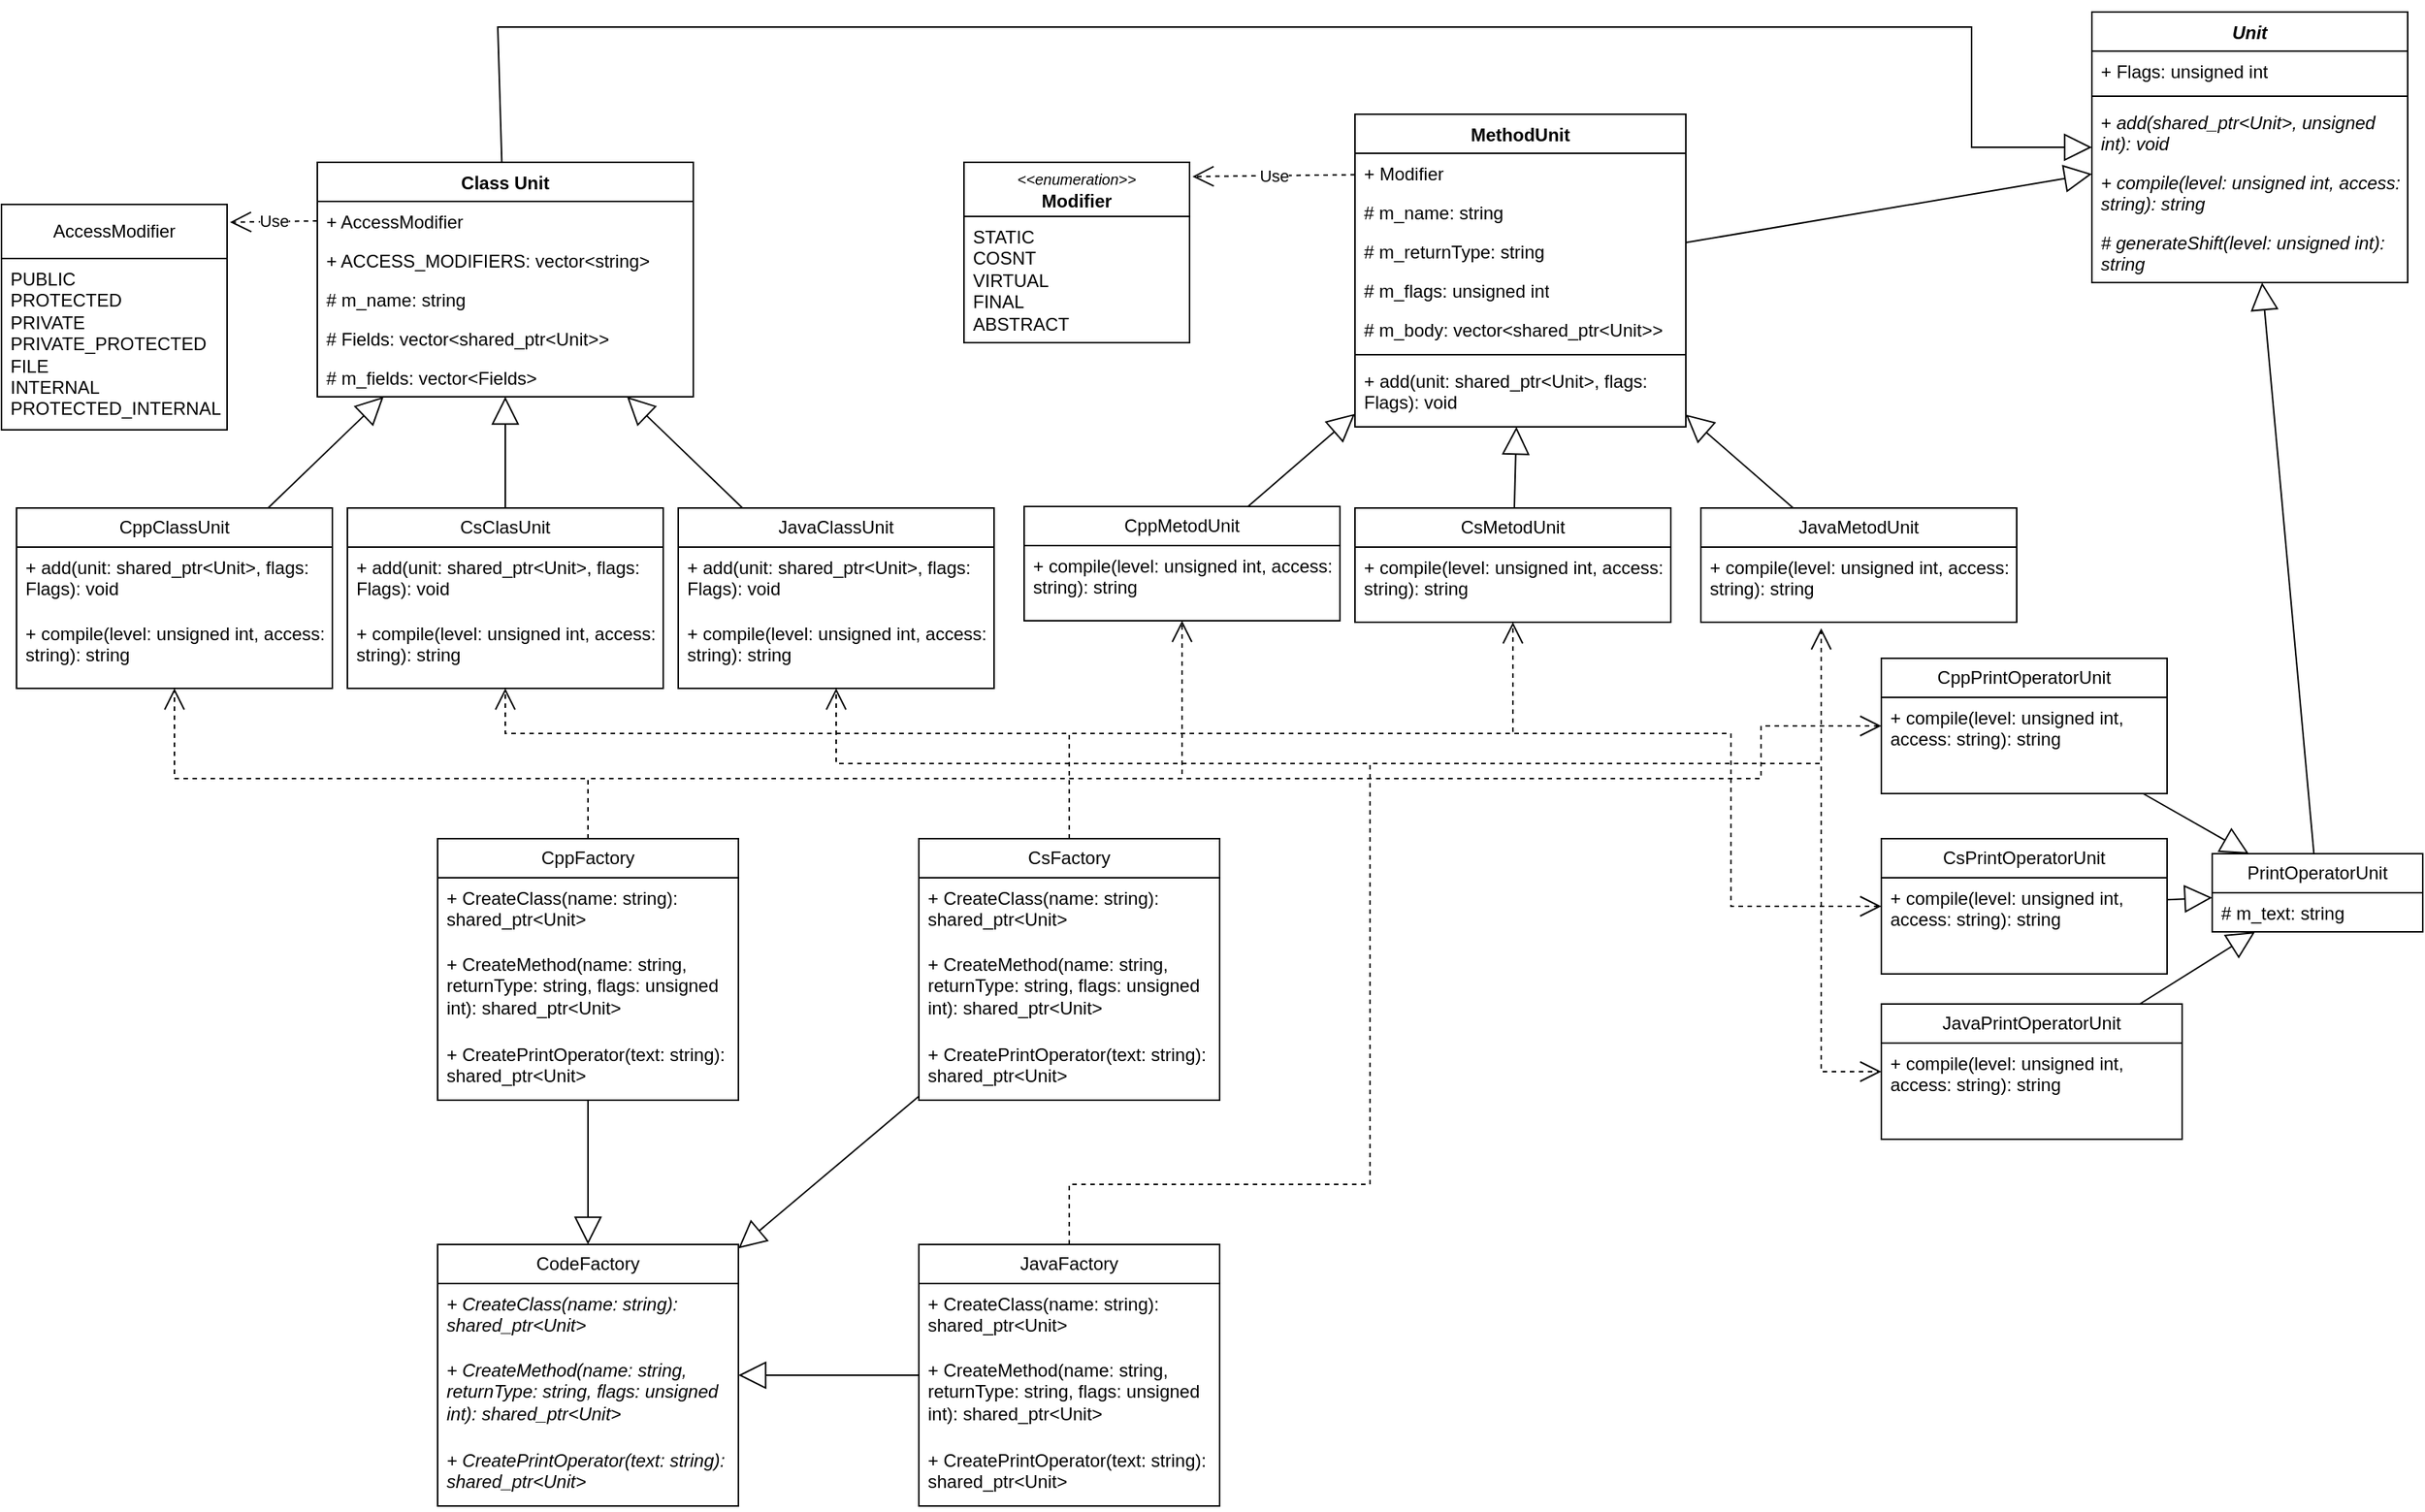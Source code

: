 <mxfile version="24.6.2" type="device">
  <diagram id="C5RBs43oDa-KdzZeNtuy" name="Page-1">
    <mxGraphModel dx="1313" dy="689" grid="1" gridSize="10" guides="1" tooltips="1" connect="1" arrows="1" fold="1" page="1" pageScale="1" pageWidth="3300" pageHeight="2339" math="0" shadow="0">
      <root>
        <mxCell id="WIyWlLk6GJQsqaUBKTNV-0" />
        <mxCell id="WIyWlLk6GJQsqaUBKTNV-1" parent="WIyWlLk6GJQsqaUBKTNV-0" />
        <mxCell id="lOwTtvnKk4PYjDAWeUM3-1" value="&lt;i&gt;Unit&lt;/i&gt;" style="swimlane;fontStyle=1;align=center;verticalAlign=top;childLayout=stackLayout;horizontal=1;startSize=26;horizontalStack=0;resizeParent=1;resizeParentMax=0;resizeLast=0;collapsible=1;marginBottom=0;whiteSpace=wrap;html=1;" parent="WIyWlLk6GJQsqaUBKTNV-1" vertex="1">
          <mxGeometry x="1460" y="450" width="210" height="180" as="geometry" />
        </mxCell>
        <mxCell id="lOwTtvnKk4PYjDAWeUM3-2" value="+ Flags: unsigned int&lt;div&gt;&lt;br&gt;&lt;/div&gt;" style="text;strokeColor=none;fillColor=none;align=left;verticalAlign=top;spacingLeft=4;spacingRight=4;overflow=hidden;rotatable=0;points=[[0,0.5],[1,0.5]];portConstraint=eastwest;whiteSpace=wrap;html=1;" parent="lOwTtvnKk4PYjDAWeUM3-1" vertex="1">
          <mxGeometry y="26" width="210" height="26" as="geometry" />
        </mxCell>
        <mxCell id="lOwTtvnKk4PYjDAWeUM3-3" value="" style="line;strokeWidth=1;fillColor=none;align=left;verticalAlign=middle;spacingTop=-1;spacingLeft=3;spacingRight=3;rotatable=0;labelPosition=right;points=[];portConstraint=eastwest;strokeColor=inherit;" parent="lOwTtvnKk4PYjDAWeUM3-1" vertex="1">
          <mxGeometry y="52" width="210" height="8" as="geometry" />
        </mxCell>
        <mxCell id="lOwTtvnKk4PYjDAWeUM3-4" value="+ &lt;i&gt;add(shared_ptr&amp;lt;Unit&amp;gt;, unsigned int): void&lt;/i&gt;" style="text;strokeColor=none;fillColor=none;align=left;verticalAlign=top;spacingLeft=4;spacingRight=4;overflow=hidden;rotatable=0;points=[[0,0.5],[1,0.5]];portConstraint=eastwest;whiteSpace=wrap;html=1;" parent="lOwTtvnKk4PYjDAWeUM3-1" vertex="1">
          <mxGeometry y="60" width="210" height="40" as="geometry" />
        </mxCell>
        <mxCell id="lOwTtvnKk4PYjDAWeUM3-5" value="&lt;i&gt;+ compile(level: unsigned int, access: string): string&lt;/i&gt;" style="text;strokeColor=none;fillColor=none;align=left;verticalAlign=top;spacingLeft=4;spacingRight=4;overflow=hidden;rotatable=0;points=[[0,0.5],[1,0.5]];portConstraint=eastwest;whiteSpace=wrap;html=1;" parent="lOwTtvnKk4PYjDAWeUM3-1" vertex="1">
          <mxGeometry y="100" width="210" height="40" as="geometry" />
        </mxCell>
        <mxCell id="lOwTtvnKk4PYjDAWeUM3-6" value="&lt;i&gt;# generateShift(level: unsigned int): string&lt;/i&gt;" style="text;strokeColor=none;fillColor=none;align=left;verticalAlign=top;spacingLeft=4;spacingRight=4;overflow=hidden;rotatable=0;points=[[0,0.5],[1,0.5]];portConstraint=eastwest;whiteSpace=wrap;html=1;" parent="lOwTtvnKk4PYjDAWeUM3-1" vertex="1">
          <mxGeometry y="140" width="210" height="40" as="geometry" />
        </mxCell>
        <mxCell id="lOwTtvnKk4PYjDAWeUM3-7" value="Class Unit" style="swimlane;fontStyle=1;align=center;verticalAlign=top;childLayout=stackLayout;horizontal=1;startSize=26;horizontalStack=0;resizeParent=1;resizeParentMax=0;resizeLast=0;collapsible=1;marginBottom=0;whiteSpace=wrap;html=1;fillColor=default;" parent="WIyWlLk6GJQsqaUBKTNV-1" vertex="1">
          <mxGeometry x="280" y="550" width="250" height="156" as="geometry" />
        </mxCell>
        <mxCell id="lOwTtvnKk4PYjDAWeUM3-8" value="+ AccessModifier" style="text;strokeColor=none;fillColor=none;align=left;verticalAlign=top;spacingLeft=4;spacingRight=4;overflow=hidden;rotatable=0;points=[[0,0.5],[1,0.5]];portConstraint=eastwest;whiteSpace=wrap;html=1;" parent="lOwTtvnKk4PYjDAWeUM3-7" vertex="1">
          <mxGeometry y="26" width="250" height="26" as="geometry" />
        </mxCell>
        <mxCell id="lOwTtvnKk4PYjDAWeUM3-22" value="+ ACCESS_MODIFIERS: vector&amp;lt;string&amp;gt;" style="text;strokeColor=none;fillColor=none;align=left;verticalAlign=top;spacingLeft=4;spacingRight=4;overflow=hidden;rotatable=0;points=[[0,0.5],[1,0.5]];portConstraint=eastwest;whiteSpace=wrap;html=1;" parent="lOwTtvnKk4PYjDAWeUM3-7" vertex="1">
          <mxGeometry y="52" width="250" height="26" as="geometry" />
        </mxCell>
        <mxCell id="lOwTtvnKk4PYjDAWeUM3-23" value="# m_name: string" style="text;strokeColor=none;fillColor=none;align=left;verticalAlign=top;spacingLeft=4;spacingRight=4;overflow=hidden;rotatable=0;points=[[0,0.5],[1,0.5]];portConstraint=eastwest;whiteSpace=wrap;html=1;" parent="lOwTtvnKk4PYjDAWeUM3-7" vertex="1">
          <mxGeometry y="78" width="250" height="26" as="geometry" />
        </mxCell>
        <mxCell id="lOwTtvnKk4PYjDAWeUM3-25" value="# Fields: vector&amp;lt;shared_ptr&amp;lt;Unit&amp;gt;&amp;gt;" style="text;strokeColor=none;fillColor=none;align=left;verticalAlign=top;spacingLeft=4;spacingRight=4;overflow=hidden;rotatable=0;points=[[0,0.5],[1,0.5]];portConstraint=eastwest;whiteSpace=wrap;html=1;" parent="lOwTtvnKk4PYjDAWeUM3-7" vertex="1">
          <mxGeometry y="104" width="250" height="26" as="geometry" />
        </mxCell>
        <mxCell id="lOwTtvnKk4PYjDAWeUM3-24" value="# m_fields: vector&amp;lt;Fields&amp;gt;&lt;span style=&quot;font-family: monospace; font-size: 0px; text-wrap: nowrap;&quot;&gt;%3CmxGraphModel%3E%3Croot%3E%3CmxCell%20id%3D%220%22%2F%3E%3CmxCell%20id%3D%221%22%20parent%3D%220%22%2F%3E%3CmxCell%20id%3D%222%22%20value%3D%22%2B%20ACCESS_MODIFIERS%3A%20vector%26amp%3Blt%3Bstring%26amp%3Bgt%3B%22%20style%3D%22text%3BstrokeColor%3Dnone%3BfillColor%3Dnone%3Balign%3Dleft%3BverticalAlign%3Dtop%3BspacingLeft%3D4%3BspacingRight%3D4%3Boverflow%3Dhidden%3Brotatable%3D0%3Bpoints%3D%5B%5B0%2C0.5%5D%2C%5B1%2C0.5%5D%5D%3BportConstraint%3Deastwest%3BwhiteSpace%3Dwrap%3Bhtml%3D1%3B%22%20vertex%3D%221%22%20parent%3D%221%22%3E%3CmxGeometry%20x%3D%22300%22%20y%3D%22472%22%20width%3D%22250%22%20height%3D%2226%22%20as%3D%22geometry%22%2F%3E%3C%2FmxCell%3E%3C%2Froot%3E%3C%2FmxGraphModel%3E&lt;/span&gt;" style="text;strokeColor=none;fillColor=none;align=left;verticalAlign=top;spacingLeft=4;spacingRight=4;overflow=hidden;rotatable=0;points=[[0,0.5],[1,0.5]];portConstraint=eastwest;whiteSpace=wrap;html=1;" parent="lOwTtvnKk4PYjDAWeUM3-7" vertex="1">
          <mxGeometry y="130" width="250" height="26" as="geometry" />
        </mxCell>
        <mxCell id="lOwTtvnKk4PYjDAWeUM3-11" value="AccessModifier" style="swimlane;fontStyle=0;childLayout=stackLayout;horizontal=1;startSize=36;fillColor=none;horizontalStack=0;resizeParent=1;resizeParentMax=0;resizeLast=0;collapsible=1;marginBottom=0;whiteSpace=wrap;html=1;strokeColor=default;" parent="WIyWlLk6GJQsqaUBKTNV-1" vertex="1">
          <mxGeometry x="70" y="578" width="150" height="150" as="geometry" />
        </mxCell>
        <mxCell id="lOwTtvnKk4PYjDAWeUM3-12" value="&lt;div&gt;PUBLIC&lt;/div&gt;&lt;div&gt;&lt;span style=&quot;background-color: initial;&quot;&gt;PROTECTED&lt;/span&gt;&lt;/div&gt;&lt;div&gt;&lt;span style=&quot;background-color: initial;&quot;&gt;PRIVATE&lt;/span&gt;&lt;/div&gt;&lt;div&gt;PRIVATE_PROTECTED&lt;/div&gt;&lt;div&gt;FILE&lt;/div&gt;&lt;div&gt;INTERNAL&lt;/div&gt;&lt;div&gt;PROTECTED_INTERNAL&lt;/div&gt;" style="text;strokeColor=none;fillColor=none;align=left;verticalAlign=top;spacingLeft=4;spacingRight=4;overflow=hidden;rotatable=0;points=[[0,0.5],[1,0.5]];portConstraint=eastwest;whiteSpace=wrap;html=1;" parent="lOwTtvnKk4PYjDAWeUM3-11" vertex="1">
          <mxGeometry y="36" width="150" height="114" as="geometry" />
        </mxCell>
        <mxCell id="lOwTtvnKk4PYjDAWeUM3-21" value="Use" style="endArrow=open;endSize=12;dashed=1;html=1;rounded=0;exitX=0;exitY=0.5;exitDx=0;exitDy=0;entryX=1.013;entryY=0.079;entryDx=0;entryDy=0;entryPerimeter=0;" parent="WIyWlLk6GJQsqaUBKTNV-1" source="lOwTtvnKk4PYjDAWeUM3-8" target="lOwTtvnKk4PYjDAWeUM3-11" edge="1">
          <mxGeometry width="160" relative="1" as="geometry">
            <mxPoint x="190" y="380" as="sourcePoint" />
            <mxPoint x="350" y="380" as="targetPoint" />
          </mxGeometry>
        </mxCell>
        <mxCell id="lOwTtvnKk4PYjDAWeUM3-26" value="CppClassUnit" style="swimlane;fontStyle=0;childLayout=stackLayout;horizontal=1;startSize=26;fillColor=none;horizontalStack=0;resizeParent=1;resizeParentMax=0;resizeLast=0;collapsible=1;marginBottom=0;whiteSpace=wrap;html=1;" parent="WIyWlLk6GJQsqaUBKTNV-1" vertex="1">
          <mxGeometry x="80" y="780" width="210" height="120" as="geometry" />
        </mxCell>
        <mxCell id="lOwTtvnKk4PYjDAWeUM3-27" value="+ add(unit: shared_ptr&amp;lt;Unit&amp;gt;, flags: Flags): void" style="text;strokeColor=none;fillColor=none;align=left;verticalAlign=top;spacingLeft=4;spacingRight=4;overflow=hidden;rotatable=0;points=[[0,0.5],[1,0.5]];portConstraint=eastwest;whiteSpace=wrap;html=1;" parent="lOwTtvnKk4PYjDAWeUM3-26" vertex="1">
          <mxGeometry y="26" width="210" height="44" as="geometry" />
        </mxCell>
        <mxCell id="lOwTtvnKk4PYjDAWeUM3-28" value="+ compile(level: unsigned int, access: string): string" style="text;strokeColor=none;fillColor=none;align=left;verticalAlign=top;spacingLeft=4;spacingRight=4;overflow=hidden;rotatable=0;points=[[0,0.5],[1,0.5]];portConstraint=eastwest;whiteSpace=wrap;html=1;" parent="lOwTtvnKk4PYjDAWeUM3-26" vertex="1">
          <mxGeometry y="70" width="210" height="50" as="geometry" />
        </mxCell>
        <mxCell id="lOwTtvnKk4PYjDAWeUM3-30" value="CsClasUnit" style="swimlane;fontStyle=0;childLayout=stackLayout;horizontal=1;startSize=26;fillColor=none;horizontalStack=0;resizeParent=1;resizeParentMax=0;resizeLast=0;collapsible=1;marginBottom=0;whiteSpace=wrap;html=1;" parent="WIyWlLk6GJQsqaUBKTNV-1" vertex="1">
          <mxGeometry x="300" y="780" width="210" height="120" as="geometry" />
        </mxCell>
        <mxCell id="lOwTtvnKk4PYjDAWeUM3-31" value="+ add(unit: shared_ptr&amp;lt;Unit&amp;gt;, flags: Flags): void" style="text;strokeColor=none;fillColor=none;align=left;verticalAlign=top;spacingLeft=4;spacingRight=4;overflow=hidden;rotatable=0;points=[[0,0.5],[1,0.5]];portConstraint=eastwest;whiteSpace=wrap;html=1;" parent="lOwTtvnKk4PYjDAWeUM3-30" vertex="1">
          <mxGeometry y="26" width="210" height="44" as="geometry" />
        </mxCell>
        <mxCell id="lOwTtvnKk4PYjDAWeUM3-32" value="+ compile(level: unsigned int, access: string): string" style="text;strokeColor=none;fillColor=none;align=left;verticalAlign=top;spacingLeft=4;spacingRight=4;overflow=hidden;rotatable=0;points=[[0,0.5],[1,0.5]];portConstraint=eastwest;whiteSpace=wrap;html=1;" parent="lOwTtvnKk4PYjDAWeUM3-30" vertex="1">
          <mxGeometry y="70" width="210" height="50" as="geometry" />
        </mxCell>
        <mxCell id="lOwTtvnKk4PYjDAWeUM3-33" value="JavaClassUnit" style="swimlane;fontStyle=0;childLayout=stackLayout;horizontal=1;startSize=26;fillColor=none;horizontalStack=0;resizeParent=1;resizeParentMax=0;resizeLast=0;collapsible=1;marginBottom=0;whiteSpace=wrap;html=1;" parent="WIyWlLk6GJQsqaUBKTNV-1" vertex="1">
          <mxGeometry x="520" y="780" width="210" height="120" as="geometry" />
        </mxCell>
        <mxCell id="lOwTtvnKk4PYjDAWeUM3-34" value="+ add(unit: shared_ptr&amp;lt;Unit&amp;gt;, flags: Flags): void" style="text;strokeColor=none;fillColor=none;align=left;verticalAlign=top;spacingLeft=4;spacingRight=4;overflow=hidden;rotatable=0;points=[[0,0.5],[1,0.5]];portConstraint=eastwest;whiteSpace=wrap;html=1;" parent="lOwTtvnKk4PYjDAWeUM3-33" vertex="1">
          <mxGeometry y="26" width="210" height="44" as="geometry" />
        </mxCell>
        <mxCell id="lOwTtvnKk4PYjDAWeUM3-35" value="+ compile(level: unsigned int, access: string): string" style="text;strokeColor=none;fillColor=none;align=left;verticalAlign=top;spacingLeft=4;spacingRight=4;overflow=hidden;rotatable=0;points=[[0,0.5],[1,0.5]];portConstraint=eastwest;whiteSpace=wrap;html=1;" parent="lOwTtvnKk4PYjDAWeUM3-33" vertex="1">
          <mxGeometry y="70" width="210" height="50" as="geometry" />
        </mxCell>
        <mxCell id="lOwTtvnKk4PYjDAWeUM3-37" value="MethodUnit" style="swimlane;fontStyle=1;align=center;verticalAlign=top;childLayout=stackLayout;horizontal=1;startSize=26;horizontalStack=0;resizeParent=1;resizeParentMax=0;resizeLast=0;collapsible=1;marginBottom=0;whiteSpace=wrap;html=1;" parent="WIyWlLk6GJQsqaUBKTNV-1" vertex="1">
          <mxGeometry x="970" y="518" width="220" height="208" as="geometry" />
        </mxCell>
        <mxCell id="lOwTtvnKk4PYjDAWeUM3-38" value="+ Modifier" style="text;strokeColor=none;fillColor=none;align=left;verticalAlign=top;spacingLeft=4;spacingRight=4;overflow=hidden;rotatable=0;points=[[0,0.5],[1,0.5]];portConstraint=eastwest;whiteSpace=wrap;html=1;" parent="lOwTtvnKk4PYjDAWeUM3-37" vertex="1">
          <mxGeometry y="26" width="220" height="26" as="geometry" />
        </mxCell>
        <mxCell id="lOwTtvnKk4PYjDAWeUM3-46" value="# m_name: string" style="text;strokeColor=none;fillColor=none;align=left;verticalAlign=top;spacingLeft=4;spacingRight=4;overflow=hidden;rotatable=0;points=[[0,0.5],[1,0.5]];portConstraint=eastwest;whiteSpace=wrap;html=1;" parent="lOwTtvnKk4PYjDAWeUM3-37" vertex="1">
          <mxGeometry y="52" width="220" height="26" as="geometry" />
        </mxCell>
        <mxCell id="lOwTtvnKk4PYjDAWeUM3-45" value="# m_returnType: string" style="text;strokeColor=none;fillColor=none;align=left;verticalAlign=top;spacingLeft=4;spacingRight=4;overflow=hidden;rotatable=0;points=[[0,0.5],[1,0.5]];portConstraint=eastwest;whiteSpace=wrap;html=1;" parent="lOwTtvnKk4PYjDAWeUM3-37" vertex="1">
          <mxGeometry y="78" width="220" height="26" as="geometry" />
        </mxCell>
        <mxCell id="lOwTtvnKk4PYjDAWeUM3-47" value="# m_flags: unsigned int" style="text;strokeColor=none;fillColor=none;align=left;verticalAlign=top;spacingLeft=4;spacingRight=4;overflow=hidden;rotatable=0;points=[[0,0.5],[1,0.5]];portConstraint=eastwest;whiteSpace=wrap;html=1;" parent="lOwTtvnKk4PYjDAWeUM3-37" vertex="1">
          <mxGeometry y="104" width="220" height="26" as="geometry" />
        </mxCell>
        <mxCell id="lOwTtvnKk4PYjDAWeUM3-48" value="# m_body: vector&amp;lt;shared_ptr&amp;lt;Unit&amp;gt;&amp;gt;" style="text;strokeColor=none;fillColor=none;align=left;verticalAlign=top;spacingLeft=4;spacingRight=4;overflow=hidden;rotatable=0;points=[[0,0.5],[1,0.5]];portConstraint=eastwest;whiteSpace=wrap;html=1;" parent="lOwTtvnKk4PYjDAWeUM3-37" vertex="1">
          <mxGeometry y="130" width="220" height="26" as="geometry" />
        </mxCell>
        <mxCell id="lOwTtvnKk4PYjDAWeUM3-39" value="" style="line;strokeWidth=1;fillColor=none;align=left;verticalAlign=middle;spacingTop=-1;spacingLeft=3;spacingRight=3;rotatable=0;labelPosition=right;points=[];portConstraint=eastwest;strokeColor=inherit;" parent="lOwTtvnKk4PYjDAWeUM3-37" vertex="1">
          <mxGeometry y="156" width="220" height="8" as="geometry" />
        </mxCell>
        <mxCell id="lOwTtvnKk4PYjDAWeUM3-44" value="+ add(unit: shared_ptr&amp;lt;Unit&amp;gt;, flags: Flags): void" style="text;strokeColor=none;fillColor=none;align=left;verticalAlign=top;spacingLeft=4;spacingRight=4;overflow=hidden;rotatable=0;points=[[0,0.5],[1,0.5]];portConstraint=eastwest;whiteSpace=wrap;html=1;" parent="lOwTtvnKk4PYjDAWeUM3-37" vertex="1">
          <mxGeometry y="164" width="220" height="44" as="geometry" />
        </mxCell>
        <mxCell id="lOwTtvnKk4PYjDAWeUM3-41" value="&lt;font style=&quot;font-style: italic; font-size: 10px;&quot;&gt;&amp;lt;&amp;lt;enumeration&amp;gt;&amp;gt;&lt;/font&gt;&lt;br&gt;&lt;b&gt;Modifier&lt;/b&gt;" style="swimlane;fontStyle=0;childLayout=stackLayout;horizontal=1;startSize=36;fillColor=none;horizontalStack=0;resizeParent=1;resizeParentMax=0;resizeLast=0;collapsible=1;marginBottom=0;whiteSpace=wrap;html=1;strokeColor=default;" parent="WIyWlLk6GJQsqaUBKTNV-1" vertex="1">
          <mxGeometry x="710" y="550" width="150" height="120" as="geometry" />
        </mxCell>
        <mxCell id="lOwTtvnKk4PYjDAWeUM3-42" value="&lt;div&gt;STATIC&lt;br&gt;COSNT&lt;br&gt;VIRTUAL&lt;br&gt;FINAL&lt;br&gt;ABSTRACT&lt;/div&gt;" style="text;strokeColor=none;fillColor=none;align=left;verticalAlign=top;spacingLeft=4;spacingRight=4;overflow=hidden;rotatable=0;points=[[0,0.5],[1,0.5]];portConstraint=eastwest;whiteSpace=wrap;html=1;" parent="lOwTtvnKk4PYjDAWeUM3-41" vertex="1">
          <mxGeometry y="36" width="150" height="84" as="geometry" />
        </mxCell>
        <mxCell id="lOwTtvnKk4PYjDAWeUM3-43" value="Use" style="endArrow=open;endSize=12;dashed=1;html=1;rounded=0;entryX=1.013;entryY=0.079;entryDx=0;entryDy=0;entryPerimeter=0;" parent="WIyWlLk6GJQsqaUBKTNV-1" source="lOwTtvnKk4PYjDAWeUM3-38" target="lOwTtvnKk4PYjDAWeUM3-41" edge="1">
          <mxGeometry width="160" relative="1" as="geometry">
            <mxPoint x="680" y="105" as="sourcePoint" />
            <mxPoint x="820" y="56" as="targetPoint" />
          </mxGeometry>
        </mxCell>
        <mxCell id="lOwTtvnKk4PYjDAWeUM3-49" value="CppMetodUnit" style="swimlane;fontStyle=0;childLayout=stackLayout;horizontal=1;startSize=26;fillColor=none;horizontalStack=0;resizeParent=1;resizeParentMax=0;resizeLast=0;collapsible=1;marginBottom=0;whiteSpace=wrap;html=1;" parent="WIyWlLk6GJQsqaUBKTNV-1" vertex="1">
          <mxGeometry x="750" y="779" width="210" height="76" as="geometry" />
        </mxCell>
        <mxCell id="lOwTtvnKk4PYjDAWeUM3-51" value="+ compile(level: unsigned int, access: string): string" style="text;strokeColor=none;fillColor=none;align=left;verticalAlign=top;spacingLeft=4;spacingRight=4;overflow=hidden;rotatable=0;points=[[0,0.5],[1,0.5]];portConstraint=eastwest;whiteSpace=wrap;html=1;" parent="lOwTtvnKk4PYjDAWeUM3-49" vertex="1">
          <mxGeometry y="26" width="210" height="50" as="geometry" />
        </mxCell>
        <mxCell id="lOwTtvnKk4PYjDAWeUM3-52" value="CsMetodUnit" style="swimlane;fontStyle=0;childLayout=stackLayout;horizontal=1;startSize=26;fillColor=none;horizontalStack=0;resizeParent=1;resizeParentMax=0;resizeLast=0;collapsible=1;marginBottom=0;whiteSpace=wrap;html=1;" parent="WIyWlLk6GJQsqaUBKTNV-1" vertex="1">
          <mxGeometry x="970" y="780" width="210" height="76" as="geometry" />
        </mxCell>
        <mxCell id="lOwTtvnKk4PYjDAWeUM3-53" value="+ compile(level: unsigned int, access: string): string" style="text;strokeColor=none;fillColor=none;align=left;verticalAlign=top;spacingLeft=4;spacingRight=4;overflow=hidden;rotatable=0;points=[[0,0.5],[1,0.5]];portConstraint=eastwest;whiteSpace=wrap;html=1;" parent="lOwTtvnKk4PYjDAWeUM3-52" vertex="1">
          <mxGeometry y="26" width="210" height="50" as="geometry" />
        </mxCell>
        <mxCell id="lOwTtvnKk4PYjDAWeUM3-54" value="JavaMetodUnit" style="swimlane;fontStyle=0;childLayout=stackLayout;horizontal=1;startSize=26;fillColor=none;horizontalStack=0;resizeParent=1;resizeParentMax=0;resizeLast=0;collapsible=1;marginBottom=0;whiteSpace=wrap;html=1;" parent="WIyWlLk6GJQsqaUBKTNV-1" vertex="1">
          <mxGeometry x="1200" y="780" width="210" height="76" as="geometry" />
        </mxCell>
        <mxCell id="lOwTtvnKk4PYjDAWeUM3-55" value="+ compile(level: unsigned int, access: string): string" style="text;strokeColor=none;fillColor=none;align=left;verticalAlign=top;spacingLeft=4;spacingRight=4;overflow=hidden;rotatable=0;points=[[0,0.5],[1,0.5]];portConstraint=eastwest;whiteSpace=wrap;html=1;" parent="lOwTtvnKk4PYjDAWeUM3-54" vertex="1">
          <mxGeometry y="26" width="210" height="50" as="geometry" />
        </mxCell>
        <mxCell id="lOwTtvnKk4PYjDAWeUM3-56" value="PrintOperatorUnit" style="swimlane;fontStyle=0;childLayout=stackLayout;horizontal=1;startSize=26;fillColor=none;horizontalStack=0;resizeParent=1;resizeParentMax=0;resizeLast=0;collapsible=1;marginBottom=0;whiteSpace=wrap;html=1;" parent="WIyWlLk6GJQsqaUBKTNV-1" vertex="1">
          <mxGeometry x="1540" y="1010" width="140" height="52" as="geometry" />
        </mxCell>
        <mxCell id="lOwTtvnKk4PYjDAWeUM3-57" value="# m_text: string" style="text;strokeColor=none;fillColor=none;align=left;verticalAlign=top;spacingLeft=4;spacingRight=4;overflow=hidden;rotatable=0;points=[[0,0.5],[1,0.5]];portConstraint=eastwest;whiteSpace=wrap;html=1;" parent="lOwTtvnKk4PYjDAWeUM3-56" vertex="1">
          <mxGeometry y="26" width="140" height="26" as="geometry" />
        </mxCell>
        <mxCell id="lOwTtvnKk4PYjDAWeUM3-60" value="CppPrintOperatorUnit" style="swimlane;fontStyle=0;childLayout=stackLayout;horizontal=1;startSize=26;fillColor=none;horizontalStack=0;resizeParent=1;resizeParentMax=0;resizeLast=0;collapsible=1;marginBottom=0;whiteSpace=wrap;html=1;" parent="WIyWlLk6GJQsqaUBKTNV-1" vertex="1">
          <mxGeometry x="1320" y="880" width="190" height="90" as="geometry" />
        </mxCell>
        <mxCell id="lOwTtvnKk4PYjDAWeUM3-61" value="+ compile(level: unsigned int, access: string): string" style="text;strokeColor=none;fillColor=none;align=left;verticalAlign=top;spacingLeft=4;spacingRight=4;overflow=hidden;rotatable=0;points=[[0,0.5],[1,0.5]];portConstraint=eastwest;whiteSpace=wrap;html=1;" parent="lOwTtvnKk4PYjDAWeUM3-60" vertex="1">
          <mxGeometry y="26" width="190" height="64" as="geometry" />
        </mxCell>
        <mxCell id="lOwTtvnKk4PYjDAWeUM3-62" value="CsPrintOperatorUnit" style="swimlane;fontStyle=0;childLayout=stackLayout;horizontal=1;startSize=26;fillColor=none;horizontalStack=0;resizeParent=1;resizeParentMax=0;resizeLast=0;collapsible=1;marginBottom=0;whiteSpace=wrap;html=1;" parent="WIyWlLk6GJQsqaUBKTNV-1" vertex="1">
          <mxGeometry x="1320" y="1000" width="190" height="90" as="geometry" />
        </mxCell>
        <mxCell id="lOwTtvnKk4PYjDAWeUM3-63" value="+ compile(level: unsigned int, access: string): string" style="text;strokeColor=none;fillColor=none;align=left;verticalAlign=top;spacingLeft=4;spacingRight=4;overflow=hidden;rotatable=0;points=[[0,0.5],[1,0.5]];portConstraint=eastwest;whiteSpace=wrap;html=1;" parent="lOwTtvnKk4PYjDAWeUM3-62" vertex="1">
          <mxGeometry y="26" width="190" height="64" as="geometry" />
        </mxCell>
        <mxCell id="lOwTtvnKk4PYjDAWeUM3-64" value="JavaPrintOperatorUnit" style="swimlane;fontStyle=0;childLayout=stackLayout;horizontal=1;startSize=26;fillColor=none;horizontalStack=0;resizeParent=1;resizeParentMax=0;resizeLast=0;collapsible=1;marginBottom=0;whiteSpace=wrap;html=1;" parent="WIyWlLk6GJQsqaUBKTNV-1" vertex="1">
          <mxGeometry x="1320" y="1110" width="200" height="90" as="geometry" />
        </mxCell>
        <mxCell id="lOwTtvnKk4PYjDAWeUM3-65" value="+ compile(level: unsigned int, access: string): string" style="text;strokeColor=none;fillColor=none;align=left;verticalAlign=top;spacingLeft=4;spacingRight=4;overflow=hidden;rotatable=0;points=[[0,0.5],[1,0.5]];portConstraint=eastwest;whiteSpace=wrap;html=1;" parent="lOwTtvnKk4PYjDAWeUM3-64" vertex="1">
          <mxGeometry y="26" width="200" height="64" as="geometry" />
        </mxCell>
        <mxCell id="lOwTtvnKk4PYjDAWeUM3-66" value="" style="endArrow=block;endSize=16;endFill=0;html=1;rounded=0;" parent="WIyWlLk6GJQsqaUBKTNV-1" source="lOwTtvnKk4PYjDAWeUM3-26" target="lOwTtvnKk4PYjDAWeUM3-7" edge="1">
          <mxGeometry width="160" relative="1" as="geometry">
            <mxPoint x="720" y="520" as="sourcePoint" />
            <mxPoint x="880" y="520" as="targetPoint" />
            <Array as="points" />
          </mxGeometry>
        </mxCell>
        <mxCell id="lOwTtvnKk4PYjDAWeUM3-68" value="" style="endArrow=block;endSize=16;endFill=0;html=1;rounded=0;" parent="WIyWlLk6GJQsqaUBKTNV-1" source="lOwTtvnKk4PYjDAWeUM3-30" target="lOwTtvnKk4PYjDAWeUM3-7" edge="1">
          <mxGeometry width="160" relative="1" as="geometry">
            <mxPoint x="233" y="660" as="sourcePoint" />
            <mxPoint x="333" y="556" as="targetPoint" />
            <Array as="points" />
          </mxGeometry>
        </mxCell>
        <mxCell id="lOwTtvnKk4PYjDAWeUM3-69" value="" style="endArrow=block;endSize=16;endFill=0;html=1;rounded=0;" parent="WIyWlLk6GJQsqaUBKTNV-1" source="lOwTtvnKk4PYjDAWeUM3-33" target="lOwTtvnKk4PYjDAWeUM3-7" edge="1">
          <mxGeometry width="160" relative="1" as="geometry">
            <mxPoint x="390" y="660" as="sourcePoint" />
            <mxPoint x="364" y="556" as="targetPoint" />
            <Array as="points" />
          </mxGeometry>
        </mxCell>
        <mxCell id="lOwTtvnKk4PYjDAWeUM3-70" value="" style="endArrow=block;endSize=16;endFill=0;html=1;rounded=0;" parent="WIyWlLk6GJQsqaUBKTNV-1" source="lOwTtvnKk4PYjDAWeUM3-49" target="lOwTtvnKk4PYjDAWeUM3-37" edge="1">
          <mxGeometry width="160" relative="1" as="geometry">
            <mxPoint x="596" y="384" as="sourcePoint" />
            <mxPoint x="570" y="280" as="targetPoint" />
            <Array as="points" />
          </mxGeometry>
        </mxCell>
        <mxCell id="lOwTtvnKk4PYjDAWeUM3-71" value="" style="endArrow=block;endSize=16;endFill=0;html=1;rounded=0;" parent="WIyWlLk6GJQsqaUBKTNV-1" source="lOwTtvnKk4PYjDAWeUM3-52" target="lOwTtvnKk4PYjDAWeUM3-37" edge="1">
          <mxGeometry width="160" relative="1" as="geometry">
            <mxPoint x="410" y="680" as="sourcePoint" />
            <mxPoint x="384" y="576" as="targetPoint" />
            <Array as="points" />
          </mxGeometry>
        </mxCell>
        <mxCell id="lOwTtvnKk4PYjDAWeUM3-72" value="" style="endArrow=block;endSize=16;endFill=0;html=1;rounded=0;" parent="WIyWlLk6GJQsqaUBKTNV-1" source="lOwTtvnKk4PYjDAWeUM3-54" target="lOwTtvnKk4PYjDAWeUM3-37" edge="1">
          <mxGeometry width="160" relative="1" as="geometry">
            <mxPoint x="420" y="690" as="sourcePoint" />
            <mxPoint x="394" y="586" as="targetPoint" />
            <Array as="points" />
          </mxGeometry>
        </mxCell>
        <mxCell id="lOwTtvnKk4PYjDAWeUM3-73" value="" style="endArrow=block;endSize=16;endFill=0;html=1;rounded=0;" parent="WIyWlLk6GJQsqaUBKTNV-1" source="lOwTtvnKk4PYjDAWeUM3-60" target="lOwTtvnKk4PYjDAWeUM3-56" edge="1">
          <mxGeometry width="160" relative="1" as="geometry">
            <mxPoint x="1150" y="330" as="sourcePoint" />
            <mxPoint x="1056" y="260" as="targetPoint" />
            <Array as="points" />
          </mxGeometry>
        </mxCell>
        <mxCell id="lOwTtvnKk4PYjDAWeUM3-74" value="" style="endArrow=block;endSize=16;endFill=0;html=1;rounded=0;" parent="WIyWlLk6GJQsqaUBKTNV-1" source="lOwTtvnKk4PYjDAWeUM3-62" target="lOwTtvnKk4PYjDAWeUM3-56" edge="1">
          <mxGeometry width="160" relative="1" as="geometry">
            <mxPoint x="1034" y="358" as="sourcePoint" />
            <mxPoint x="940" y="288" as="targetPoint" />
            <Array as="points" />
          </mxGeometry>
        </mxCell>
        <mxCell id="lOwTtvnKk4PYjDAWeUM3-75" value="" style="endArrow=block;endSize=16;endFill=0;html=1;rounded=0;" parent="WIyWlLk6GJQsqaUBKTNV-1" source="lOwTtvnKk4PYjDAWeUM3-64" target="lOwTtvnKk4PYjDAWeUM3-56" edge="1">
          <mxGeometry width="160" relative="1" as="geometry">
            <mxPoint x="1044" y="368" as="sourcePoint" />
            <mxPoint x="950" y="298" as="targetPoint" />
            <Array as="points" />
          </mxGeometry>
        </mxCell>
        <mxCell id="lOwTtvnKk4PYjDAWeUM3-76" value="" style="endArrow=block;endSize=16;endFill=0;html=1;rounded=0;" parent="WIyWlLk6GJQsqaUBKTNV-1" source="lOwTtvnKk4PYjDAWeUM3-7" target="lOwTtvnKk4PYjDAWeUM3-1" edge="1">
          <mxGeometry width="160" relative="1" as="geometry">
            <mxPoint x="647" y="354" as="sourcePoint" />
            <mxPoint x="570" y="280" as="targetPoint" />
            <Array as="points">
              <mxPoint x="400" y="460" />
              <mxPoint x="1380" y="460" />
              <mxPoint x="1380" y="540" />
            </Array>
          </mxGeometry>
        </mxCell>
        <mxCell id="lOwTtvnKk4PYjDAWeUM3-77" value="" style="endArrow=block;endSize=16;endFill=0;html=1;rounded=0;" parent="WIyWlLk6GJQsqaUBKTNV-1" source="lOwTtvnKk4PYjDAWeUM3-37" target="lOwTtvnKk4PYjDAWeUM3-1" edge="1">
          <mxGeometry width="160" relative="1" as="geometry">
            <mxPoint x="535" y="560" as="sourcePoint" />
            <mxPoint x="940" y="298" as="targetPoint" />
            <Array as="points" />
          </mxGeometry>
        </mxCell>
        <mxCell id="lOwTtvnKk4PYjDAWeUM3-78" value="" style="endArrow=block;endSize=16;endFill=0;html=1;rounded=0;" parent="WIyWlLk6GJQsqaUBKTNV-1" source="lOwTtvnKk4PYjDAWeUM3-56" target="lOwTtvnKk4PYjDAWeUM3-1" edge="1">
          <mxGeometry width="160" relative="1" as="geometry">
            <mxPoint x="1074" y="500" as="sourcePoint" />
            <mxPoint x="1055" y="320" as="targetPoint" />
            <Array as="points" />
          </mxGeometry>
        </mxCell>
        <mxCell id="lOwTtvnKk4PYjDAWeUM3-79" value="CodeFactory" style="swimlane;fontStyle=0;childLayout=stackLayout;horizontal=1;startSize=26;fillColor=none;horizontalStack=0;resizeParent=1;resizeParentMax=0;resizeLast=0;collapsible=1;marginBottom=0;whiteSpace=wrap;html=1;" parent="WIyWlLk6GJQsqaUBKTNV-1" vertex="1">
          <mxGeometry x="360" y="1270" width="200" height="174" as="geometry" />
        </mxCell>
        <mxCell id="lOwTtvnKk4PYjDAWeUM3-80" value="&lt;i&gt;+ CreateClass(name: string): shared_ptr&amp;lt;Unit&amp;gt;&lt;/i&gt;" style="text;strokeColor=none;fillColor=none;align=left;verticalAlign=top;spacingLeft=4;spacingRight=4;overflow=hidden;rotatable=0;points=[[0,0.5],[1,0.5]];portConstraint=eastwest;whiteSpace=wrap;html=1;" parent="lOwTtvnKk4PYjDAWeUM3-79" vertex="1">
          <mxGeometry y="26" width="200" height="44" as="geometry" />
        </mxCell>
        <mxCell id="lOwTtvnKk4PYjDAWeUM3-83" value="&lt;i&gt;+ CreateMethod(name: string, returnType: string, flags: unsigned int): shared_ptr&amp;lt;Unit&amp;gt;&lt;/i&gt;" style="text;strokeColor=none;fillColor=none;align=left;verticalAlign=top;spacingLeft=4;spacingRight=4;overflow=hidden;rotatable=0;points=[[0,0.5],[1,0.5]];portConstraint=eastwest;whiteSpace=wrap;html=1;" parent="lOwTtvnKk4PYjDAWeUM3-79" vertex="1">
          <mxGeometry y="70" width="200" height="60" as="geometry" />
        </mxCell>
        <mxCell id="lOwTtvnKk4PYjDAWeUM3-84" value="&lt;i&gt;+ CreatePrintOperator(text: string): shared_ptr&amp;lt;Unit&amp;gt;&lt;/i&gt;" style="text;strokeColor=none;fillColor=none;align=left;verticalAlign=top;spacingLeft=4;spacingRight=4;overflow=hidden;rotatable=0;points=[[0,0.5],[1,0.5]];portConstraint=eastwest;whiteSpace=wrap;html=1;" parent="lOwTtvnKk4PYjDAWeUM3-79" vertex="1">
          <mxGeometry y="130" width="200" height="44" as="geometry" />
        </mxCell>
        <mxCell id="lOwTtvnKk4PYjDAWeUM3-85" value="CsFactory" style="swimlane;fontStyle=0;childLayout=stackLayout;horizontal=1;startSize=26;fillColor=none;horizontalStack=0;resizeParent=1;resizeParentMax=0;resizeLast=0;collapsible=1;marginBottom=0;whiteSpace=wrap;html=1;" parent="WIyWlLk6GJQsqaUBKTNV-1" vertex="1">
          <mxGeometry x="680" y="1000" width="200" height="174" as="geometry" />
        </mxCell>
        <mxCell id="lOwTtvnKk4PYjDAWeUM3-86" value="+ CreateClass(name: string): shared_ptr&amp;lt;Unit&amp;gt;" style="text;strokeColor=none;fillColor=none;align=left;verticalAlign=top;spacingLeft=4;spacingRight=4;overflow=hidden;rotatable=0;points=[[0,0.5],[1,0.5]];portConstraint=eastwest;whiteSpace=wrap;html=1;" parent="lOwTtvnKk4PYjDAWeUM3-85" vertex="1">
          <mxGeometry y="26" width="200" height="44" as="geometry" />
        </mxCell>
        <mxCell id="lOwTtvnKk4PYjDAWeUM3-87" value="+ CreateMethod(name: string, returnType: string, flags: unsigned int): shared_ptr&amp;lt;Unit&amp;gt;" style="text;strokeColor=none;fillColor=none;align=left;verticalAlign=top;spacingLeft=4;spacingRight=4;overflow=hidden;rotatable=0;points=[[0,0.5],[1,0.5]];portConstraint=eastwest;whiteSpace=wrap;html=1;" parent="lOwTtvnKk4PYjDAWeUM3-85" vertex="1">
          <mxGeometry y="70" width="200" height="60" as="geometry" />
        </mxCell>
        <mxCell id="lOwTtvnKk4PYjDAWeUM3-88" value="+ CreatePrintOperator(text: string): shared_ptr&amp;lt;Unit&amp;gt;" style="text;strokeColor=none;fillColor=none;align=left;verticalAlign=top;spacingLeft=4;spacingRight=4;overflow=hidden;rotatable=0;points=[[0,0.5],[1,0.5]];portConstraint=eastwest;whiteSpace=wrap;html=1;" parent="lOwTtvnKk4PYjDAWeUM3-85" vertex="1">
          <mxGeometry y="130" width="200" height="44" as="geometry" />
        </mxCell>
        <mxCell id="lOwTtvnKk4PYjDAWeUM3-89" value="JavaFactory" style="swimlane;fontStyle=0;childLayout=stackLayout;horizontal=1;startSize=26;fillColor=none;horizontalStack=0;resizeParent=1;resizeParentMax=0;resizeLast=0;collapsible=1;marginBottom=0;whiteSpace=wrap;html=1;" parent="WIyWlLk6GJQsqaUBKTNV-1" vertex="1">
          <mxGeometry x="680" y="1270" width="200" height="174" as="geometry" />
        </mxCell>
        <mxCell id="lOwTtvnKk4PYjDAWeUM3-90" value="+ CreateClass(name: string): shared_ptr&amp;lt;Unit&amp;gt;" style="text;strokeColor=none;fillColor=none;align=left;verticalAlign=top;spacingLeft=4;spacingRight=4;overflow=hidden;rotatable=0;points=[[0,0.5],[1,0.5]];portConstraint=eastwest;whiteSpace=wrap;html=1;" parent="lOwTtvnKk4PYjDAWeUM3-89" vertex="1">
          <mxGeometry y="26" width="200" height="44" as="geometry" />
        </mxCell>
        <mxCell id="lOwTtvnKk4PYjDAWeUM3-91" value="+ CreateMethod(name: string, returnType: string, flags: unsigned int): shared_ptr&amp;lt;Unit&amp;gt;" style="text;strokeColor=none;fillColor=none;align=left;verticalAlign=top;spacingLeft=4;spacingRight=4;overflow=hidden;rotatable=0;points=[[0,0.5],[1,0.5]];portConstraint=eastwest;whiteSpace=wrap;html=1;" parent="lOwTtvnKk4PYjDAWeUM3-89" vertex="1">
          <mxGeometry y="70" width="200" height="60" as="geometry" />
        </mxCell>
        <mxCell id="lOwTtvnKk4PYjDAWeUM3-92" value="+ CreatePrintOperator(text: string): shared_ptr&amp;lt;Unit&amp;gt;" style="text;strokeColor=none;fillColor=none;align=left;verticalAlign=top;spacingLeft=4;spacingRight=4;overflow=hidden;rotatable=0;points=[[0,0.5],[1,0.5]];portConstraint=eastwest;whiteSpace=wrap;html=1;" parent="lOwTtvnKk4PYjDAWeUM3-89" vertex="1">
          <mxGeometry y="130" width="200" height="44" as="geometry" />
        </mxCell>
        <mxCell id="lOwTtvnKk4PYjDAWeUM3-93" value="CppFactory" style="swimlane;fontStyle=0;childLayout=stackLayout;horizontal=1;startSize=26;fillColor=none;horizontalStack=0;resizeParent=1;resizeParentMax=0;resizeLast=0;collapsible=1;marginBottom=0;whiteSpace=wrap;html=1;" parent="WIyWlLk6GJQsqaUBKTNV-1" vertex="1">
          <mxGeometry x="360" y="1000" width="200" height="174" as="geometry" />
        </mxCell>
        <mxCell id="lOwTtvnKk4PYjDAWeUM3-94" value="+ CreateClass(name: string): shared_ptr&amp;lt;Unit&amp;gt;" style="text;strokeColor=none;fillColor=none;align=left;verticalAlign=top;spacingLeft=4;spacingRight=4;overflow=hidden;rotatable=0;points=[[0,0.5],[1,0.5]];portConstraint=eastwest;whiteSpace=wrap;html=1;" parent="lOwTtvnKk4PYjDAWeUM3-93" vertex="1">
          <mxGeometry y="26" width="200" height="44" as="geometry" />
        </mxCell>
        <mxCell id="lOwTtvnKk4PYjDAWeUM3-95" value="+ CreateMethod(name: string, returnType: string, flags: unsigned int): shared_ptr&amp;lt;Unit&amp;gt;" style="text;strokeColor=none;fillColor=none;align=left;verticalAlign=top;spacingLeft=4;spacingRight=4;overflow=hidden;rotatable=0;points=[[0,0.5],[1,0.5]];portConstraint=eastwest;whiteSpace=wrap;html=1;" parent="lOwTtvnKk4PYjDAWeUM3-93" vertex="1">
          <mxGeometry y="70" width="200" height="60" as="geometry" />
        </mxCell>
        <mxCell id="lOwTtvnKk4PYjDAWeUM3-96" value="+ CreatePrintOperator(text: string): shared_ptr&amp;lt;Unit&amp;gt;" style="text;strokeColor=none;fillColor=none;align=left;verticalAlign=top;spacingLeft=4;spacingRight=4;overflow=hidden;rotatable=0;points=[[0,0.5],[1,0.5]];portConstraint=eastwest;whiteSpace=wrap;html=1;" parent="lOwTtvnKk4PYjDAWeUM3-93" vertex="1">
          <mxGeometry y="130" width="200" height="44" as="geometry" />
        </mxCell>
        <mxCell id="lOwTtvnKk4PYjDAWeUM3-97" value="" style="endArrow=block;endSize=16;endFill=0;html=1;rounded=0;" parent="WIyWlLk6GJQsqaUBKTNV-1" source="lOwTtvnKk4PYjDAWeUM3-85" target="lOwTtvnKk4PYjDAWeUM3-79" edge="1">
          <mxGeometry width="160" relative="1" as="geometry">
            <mxPoint x="270" y="1510" as="sourcePoint" />
            <mxPoint x="430" y="1510" as="targetPoint" />
          </mxGeometry>
        </mxCell>
        <mxCell id="lOwTtvnKk4PYjDAWeUM3-98" value="" style="endArrow=block;endSize=16;endFill=0;html=1;rounded=0;" parent="WIyWlLk6GJQsqaUBKTNV-1" source="lOwTtvnKk4PYjDAWeUM3-89" target="lOwTtvnKk4PYjDAWeUM3-79" edge="1">
          <mxGeometry width="160" relative="1" as="geometry">
            <mxPoint x="303" y="1600" as="sourcePoint" />
            <mxPoint x="407" y="1454" as="targetPoint" />
          </mxGeometry>
        </mxCell>
        <mxCell id="lOwTtvnKk4PYjDAWeUM3-99" value="" style="endArrow=block;endSize=16;endFill=0;html=1;rounded=0;" parent="WIyWlLk6GJQsqaUBKTNV-1" source="lOwTtvnKk4PYjDAWeUM3-93" target="lOwTtvnKk4PYjDAWeUM3-79" edge="1">
          <mxGeometry width="160" relative="1" as="geometry">
            <mxPoint x="470" y="1600" as="sourcePoint" />
            <mxPoint x="470" y="1454" as="targetPoint" />
          </mxGeometry>
        </mxCell>
        <mxCell id="lOwTtvnKk4PYjDAWeUM3-100" value="" style="endArrow=open;endSize=12;dashed=1;html=1;rounded=0;" parent="WIyWlLk6GJQsqaUBKTNV-1" source="lOwTtvnKk4PYjDAWeUM3-93" target="lOwTtvnKk4PYjDAWeUM3-26" edge="1">
          <mxGeometry width="160" relative="1" as="geometry">
            <mxPoint x="410" y="960" as="sourcePoint" />
            <mxPoint x="290" y="1060" as="targetPoint" />
            <Array as="points">
              <mxPoint x="460" y="960" />
              <mxPoint x="185" y="960" />
            </Array>
          </mxGeometry>
        </mxCell>
        <mxCell id="lOwTtvnKk4PYjDAWeUM3-101" value="" style="endArrow=open;endSize=12;dashed=1;html=1;rounded=0;" parent="WIyWlLk6GJQsqaUBKTNV-1" source="lOwTtvnKk4PYjDAWeUM3-93" target="lOwTtvnKk4PYjDAWeUM3-49" edge="1">
          <mxGeometry width="160" relative="1" as="geometry">
            <mxPoint x="570" y="960" as="sourcePoint" />
            <mxPoint x="850" y="880" as="targetPoint" />
            <Array as="points">
              <mxPoint x="460" y="960" />
              <mxPoint x="855" y="960" />
            </Array>
          </mxGeometry>
        </mxCell>
        <mxCell id="lOwTtvnKk4PYjDAWeUM3-102" value="" style="endArrow=open;endSize=12;dashed=1;html=1;rounded=0;" parent="WIyWlLk6GJQsqaUBKTNV-1" source="lOwTtvnKk4PYjDAWeUM3-93" target="lOwTtvnKk4PYjDAWeUM3-60" edge="1">
          <mxGeometry width="160" relative="1" as="geometry">
            <mxPoint x="940" y="960" as="sourcePoint" />
            <mxPoint x="1240" y="890" as="targetPoint" />
            <Array as="points">
              <mxPoint x="460" y="960" />
              <mxPoint x="1240" y="960" />
              <mxPoint x="1240" y="925" />
            </Array>
          </mxGeometry>
        </mxCell>
        <mxCell id="lOwTtvnKk4PYjDAWeUM3-103" value="" style="endArrow=open;endSize=12;dashed=1;html=1;rounded=0;" parent="WIyWlLk6GJQsqaUBKTNV-1" source="lOwTtvnKk4PYjDAWeUM3-85" target="lOwTtvnKk4PYjDAWeUM3-30" edge="1">
          <mxGeometry width="160" relative="1" as="geometry">
            <mxPoint x="990" y="1100" as="sourcePoint" />
            <mxPoint x="1150" y="1100" as="targetPoint" />
            <Array as="points">
              <mxPoint x="780" y="930" />
              <mxPoint x="405" y="930" />
            </Array>
          </mxGeometry>
        </mxCell>
        <mxCell id="lOwTtvnKk4PYjDAWeUM3-104" value="" style="endArrow=open;endSize=12;dashed=1;html=1;rounded=0;" parent="WIyWlLk6GJQsqaUBKTNV-1" source="lOwTtvnKk4PYjDAWeUM3-85" target="lOwTtvnKk4PYjDAWeUM3-52" edge="1">
          <mxGeometry width="160" relative="1" as="geometry">
            <mxPoint x="790" y="1010" as="sourcePoint" />
            <mxPoint x="415" y="910" as="targetPoint" />
            <Array as="points">
              <mxPoint x="780" y="930" />
              <mxPoint x="1075" y="930" />
            </Array>
          </mxGeometry>
        </mxCell>
        <mxCell id="lOwTtvnKk4PYjDAWeUM3-105" value="" style="endArrow=open;endSize=12;dashed=1;html=1;rounded=0;" parent="WIyWlLk6GJQsqaUBKTNV-1" source="lOwTtvnKk4PYjDAWeUM3-85" target="lOwTtvnKk4PYjDAWeUM3-62" edge="1">
          <mxGeometry width="160" relative="1" as="geometry">
            <mxPoint x="870" y="1180" as="sourcePoint" />
            <mxPoint x="1030" y="1180" as="targetPoint" />
            <Array as="points">
              <mxPoint x="780" y="930" />
              <mxPoint x="1220" y="930" />
              <mxPoint x="1220" y="1045" />
            </Array>
          </mxGeometry>
        </mxCell>
        <mxCell id="lOwTtvnKk4PYjDAWeUM3-106" value="" style="endArrow=open;endSize=12;dashed=1;html=1;rounded=0;" parent="WIyWlLk6GJQsqaUBKTNV-1" source="lOwTtvnKk4PYjDAWeUM3-89" target="lOwTtvnKk4PYjDAWeUM3-33" edge="1">
          <mxGeometry width="160" relative="1" as="geometry">
            <mxPoint x="760" y="1030" as="sourcePoint" />
            <mxPoint x="640" y="1000" as="targetPoint" />
            <Array as="points">
              <mxPoint x="780" y="1230" />
              <mxPoint x="980" y="1230" />
              <mxPoint x="980" y="950" />
              <mxPoint x="625" y="950" />
            </Array>
          </mxGeometry>
        </mxCell>
        <mxCell id="lOwTtvnKk4PYjDAWeUM3-108" value="" style="endArrow=open;endSize=12;dashed=1;html=1;rounded=0;" parent="WIyWlLk6GJQsqaUBKTNV-1" source="lOwTtvnKk4PYjDAWeUM3-89" edge="1">
          <mxGeometry width="160" relative="1" as="geometry">
            <mxPoint x="1030" y="1250" as="sourcePoint" />
            <mxPoint x="1280" y="860" as="targetPoint" />
            <Array as="points">
              <mxPoint x="780" y="1230" />
              <mxPoint x="980" y="1230" />
              <mxPoint x="980" y="950" />
              <mxPoint x="1280" y="950" />
            </Array>
          </mxGeometry>
        </mxCell>
        <mxCell id="lOwTtvnKk4PYjDAWeUM3-109" value="" style="endArrow=open;endSize=12;dashed=1;html=1;rounded=0;" parent="WIyWlLk6GJQsqaUBKTNV-1" source="lOwTtvnKk4PYjDAWeUM3-89" target="lOwTtvnKk4PYjDAWeUM3-64" edge="1">
          <mxGeometry width="160" relative="1" as="geometry">
            <mxPoint x="760" y="1030" as="sourcePoint" />
            <mxPoint x="920" y="1030" as="targetPoint" />
            <Array as="points">
              <mxPoint x="780" y="1230" />
              <mxPoint x="980" y="1230" />
              <mxPoint x="980" y="950" />
              <mxPoint x="1280" y="950" />
              <mxPoint x="1280" y="1155" />
            </Array>
          </mxGeometry>
        </mxCell>
      </root>
    </mxGraphModel>
  </diagram>
</mxfile>
